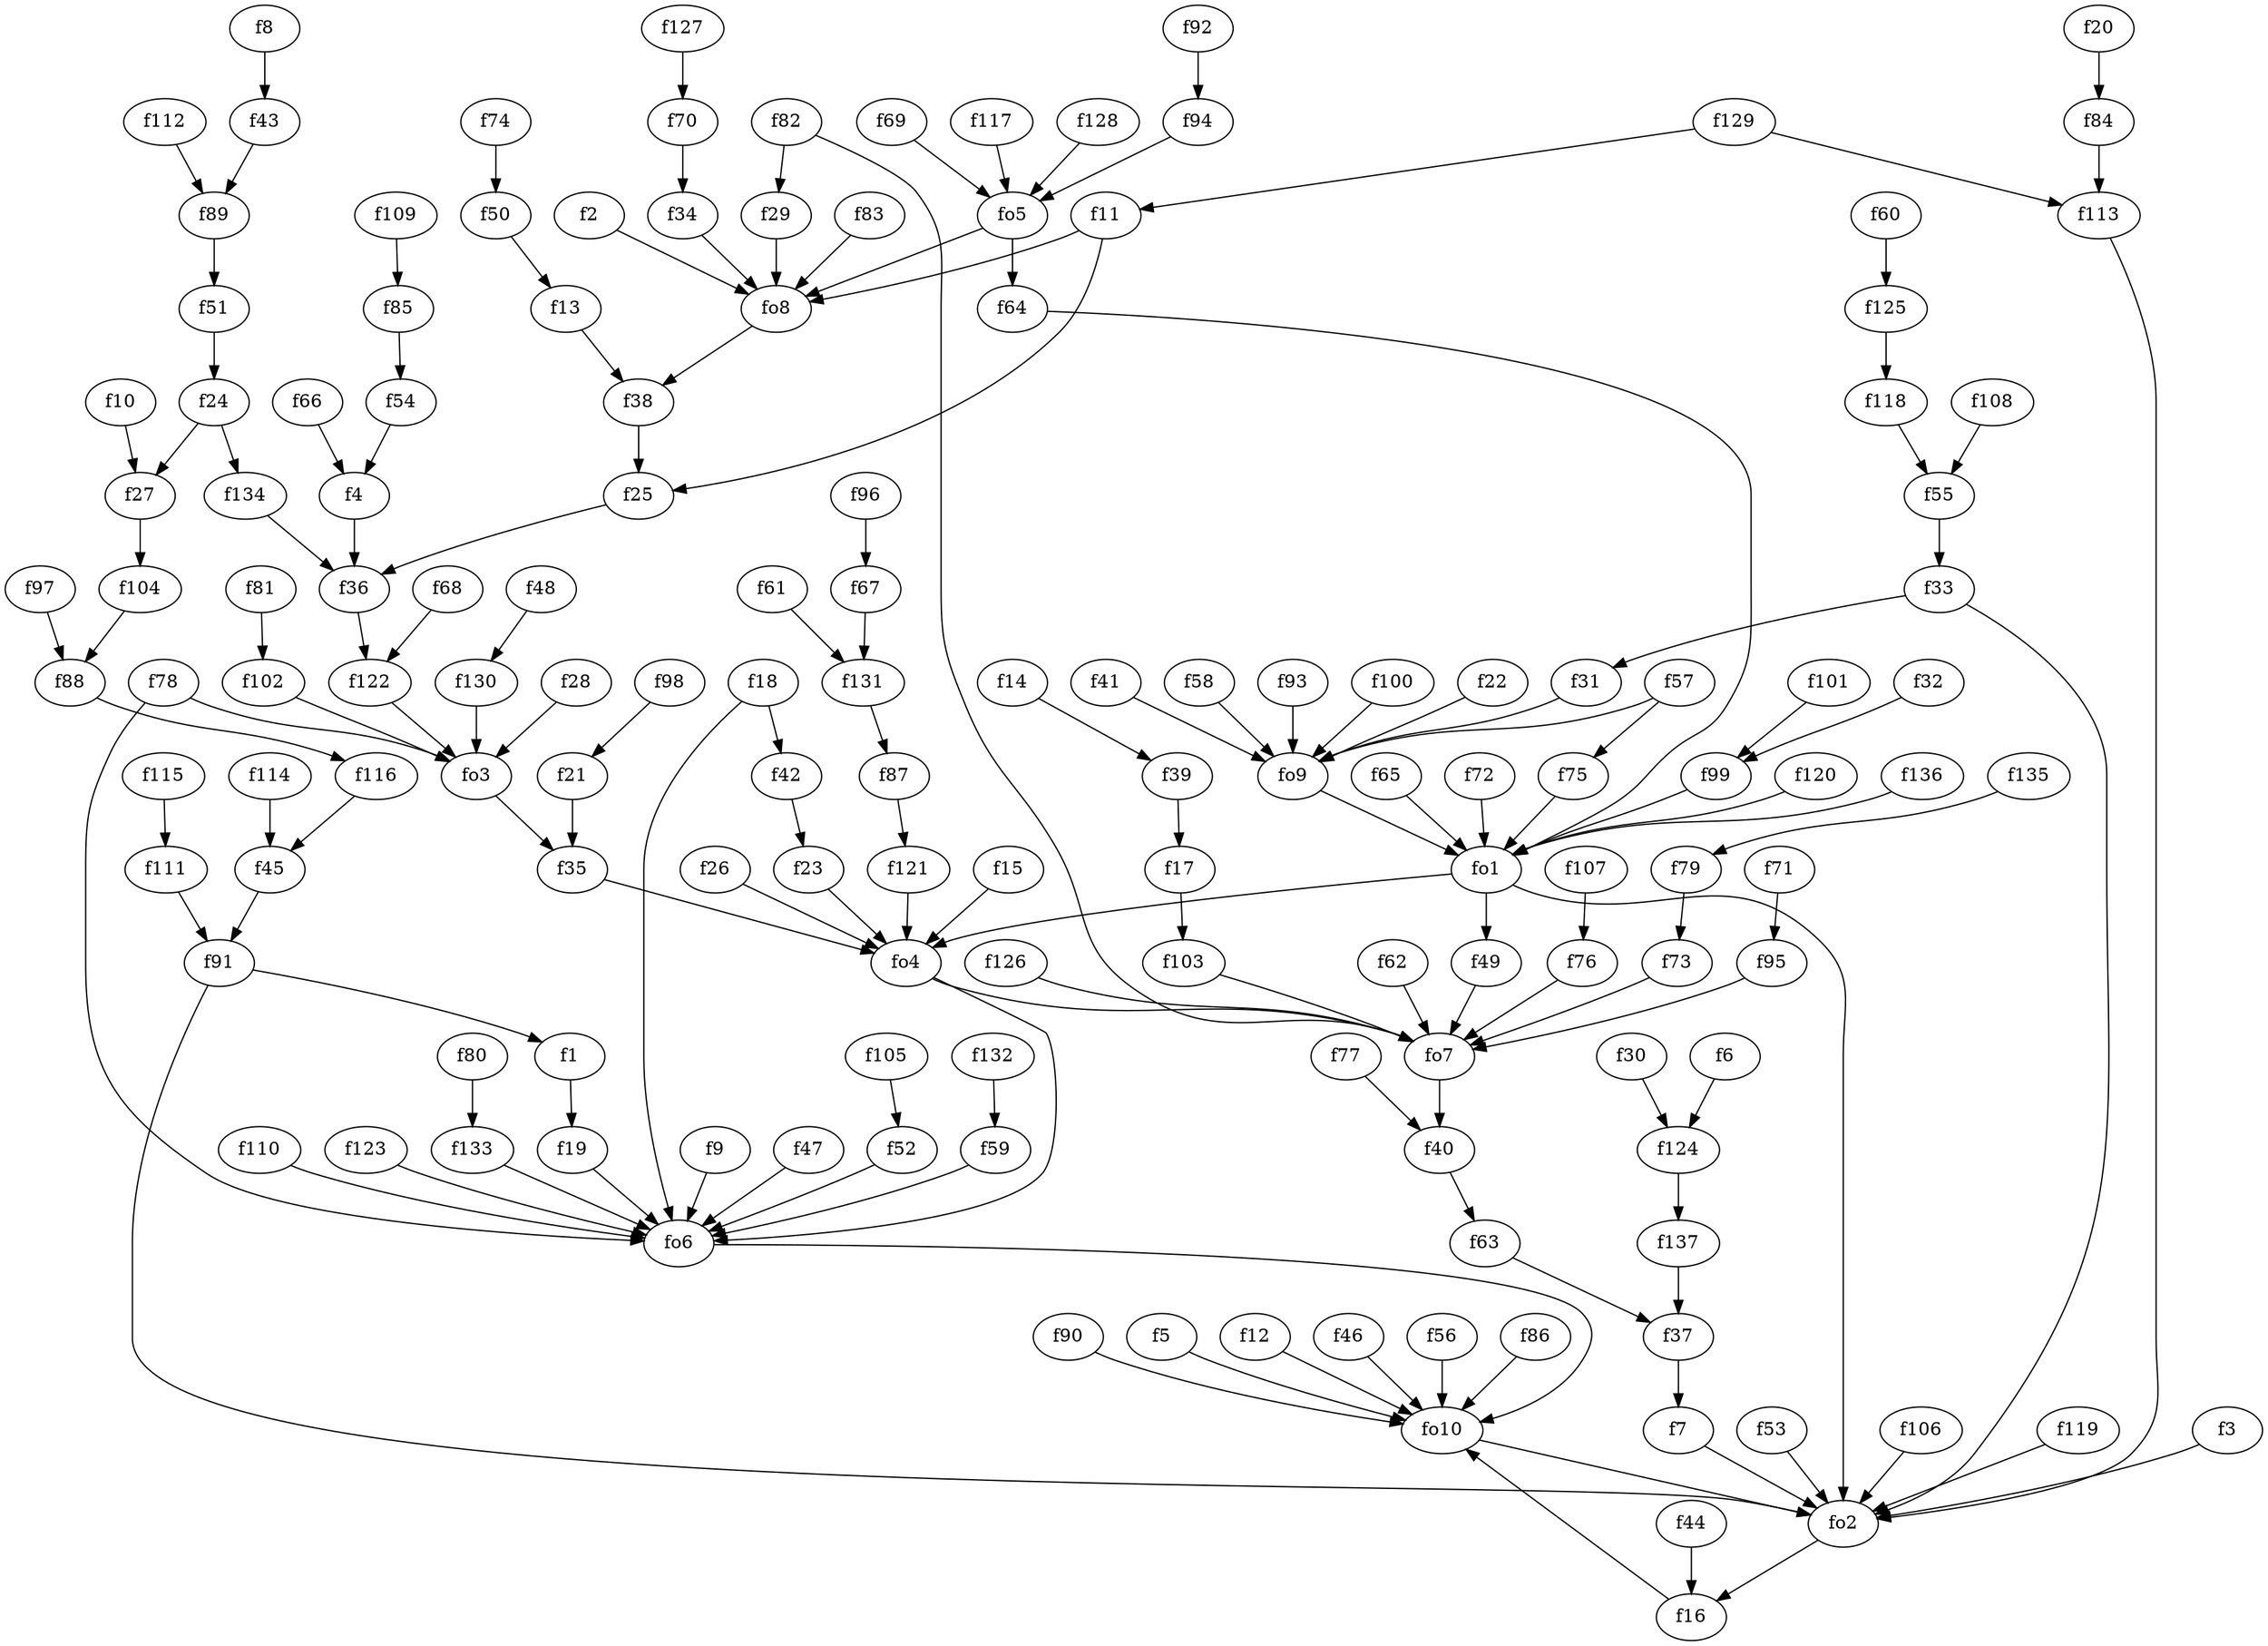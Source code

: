 strict digraph  {
f1;
f2;
f3;
f4;
f5;
f6;
f7;
f8;
f9;
f10;
f11;
f12;
f13;
f14;
f15;
f16;
f17;
f18;
f19;
f20;
f21;
f22;
f23;
f24;
f25;
f26;
f27;
f28;
f29;
f30;
f31;
f32;
f33;
f34;
f35;
f36;
f37;
f38;
f39;
f40;
f41;
f42;
f43;
f44;
f45;
f46;
f47;
f48;
f49;
f50;
f51;
f52;
f53;
f54;
f55;
f56;
f57;
f58;
f59;
f60;
f61;
f62;
f63;
f64;
f65;
f66;
f67;
f68;
f69;
f70;
f71;
f72;
f73;
f74;
f75;
f76;
f77;
f78;
f79;
f80;
f81;
f82;
f83;
f84;
f85;
f86;
f87;
f88;
f89;
f90;
f91;
f92;
f93;
f94;
f95;
f96;
f97;
f98;
f99;
f100;
f101;
f102;
f103;
f104;
f105;
f106;
f107;
f108;
f109;
f110;
f111;
f112;
f113;
f114;
f115;
f116;
f117;
f118;
f119;
f120;
f121;
f122;
f123;
f124;
f125;
f126;
f127;
f128;
f129;
f130;
f131;
f132;
f133;
f134;
f135;
f136;
f137;
fo1;
fo2;
fo3;
fo4;
fo5;
fo6;
fo7;
fo8;
fo9;
fo10;
f1 -> f19  [weight=2];
f2 -> fo8  [weight=2];
f3 -> fo2  [weight=2];
f4 -> f36  [weight=2];
f5 -> fo10  [weight=2];
f6 -> f124  [weight=2];
f7 -> fo2  [weight=2];
f8 -> f43  [weight=2];
f9 -> fo6  [weight=2];
f10 -> f27  [weight=2];
f11 -> f25  [weight=2];
f11 -> fo8  [weight=2];
f12 -> fo10  [weight=2];
f13 -> f38  [weight=2];
f14 -> f39  [weight=2];
f15 -> fo4  [weight=2];
f16 -> fo10  [weight=2];
f17 -> f103  [weight=2];
f18 -> f42  [weight=2];
f18 -> fo6  [weight=2];
f19 -> fo6  [weight=2];
f20 -> f84  [weight=2];
f21 -> f35  [weight=2];
f22 -> fo9  [weight=2];
f23 -> fo4  [weight=2];
f24 -> f134  [weight=2];
f24 -> f27  [weight=2];
f25 -> f36  [weight=2];
f26 -> fo4  [weight=2];
f27 -> f104  [weight=2];
f28 -> fo3  [weight=2];
f29 -> fo8  [weight=2];
f30 -> f124  [weight=2];
f31 -> fo9  [weight=2];
f32 -> f99  [weight=2];
f33 -> f31  [weight=2];
f33 -> fo2  [weight=2];
f34 -> fo8  [weight=2];
f35 -> fo4  [weight=2];
f36 -> f122  [weight=2];
f37 -> f7  [weight=2];
f38 -> f25  [weight=2];
f39 -> f17  [weight=2];
f40 -> f63  [weight=2];
f41 -> fo9  [weight=2];
f42 -> f23  [weight=2];
f43 -> f89  [weight=2];
f44 -> f16  [weight=2];
f45 -> f91  [weight=2];
f46 -> fo10  [weight=2];
f47 -> fo6  [weight=2];
f48 -> f130  [weight=2];
f49 -> fo7  [weight=2];
f50 -> f13  [weight=2];
f51 -> f24  [weight=2];
f52 -> fo6  [weight=2];
f53 -> fo2  [weight=2];
f54 -> f4  [weight=2];
f55 -> f33  [weight=2];
f56 -> fo10  [weight=2];
f57 -> f75  [weight=2];
f57 -> fo9  [weight=2];
f58 -> fo9  [weight=2];
f59 -> fo6  [weight=2];
f60 -> f125  [weight=2];
f61 -> f131  [weight=2];
f62 -> fo7  [weight=2];
f63 -> f37  [weight=2];
f64 -> fo1  [weight=2];
f65 -> fo1  [weight=2];
f66 -> f4  [weight=2];
f67 -> f131  [weight=2];
f68 -> f122  [weight=2];
f69 -> fo5  [weight=2];
f70 -> f34  [weight=2];
f71 -> f95  [weight=2];
f72 -> fo1  [weight=2];
f73 -> fo7  [weight=2];
f74 -> f50  [weight=2];
f75 -> fo1  [weight=2];
f76 -> fo7  [weight=2];
f77 -> f40  [weight=2];
f78 -> fo3  [weight=2];
f78 -> fo6  [weight=2];
f79 -> f73  [weight=2];
f80 -> f133  [weight=2];
f81 -> f102  [weight=2];
f82 -> fo7  [weight=2];
f82 -> f29  [weight=2];
f83 -> fo8  [weight=2];
f84 -> f113  [weight=2];
f85 -> f54  [weight=2];
f86 -> fo10  [weight=2];
f87 -> f121  [weight=2];
f88 -> f116  [weight=2];
f89 -> f51  [weight=2];
f90 -> fo10  [weight=2];
f91 -> fo2  [weight=2];
f91 -> f1  [weight=2];
f92 -> f94  [weight=2];
f93 -> fo9  [weight=2];
f94 -> fo5  [weight=2];
f95 -> fo7  [weight=2];
f96 -> f67  [weight=2];
f97 -> f88  [weight=2];
f98 -> f21  [weight=2];
f99 -> fo1  [weight=2];
f100 -> fo9  [weight=2];
f101 -> f99  [weight=2];
f102 -> fo3  [weight=2];
f103 -> fo7  [weight=2];
f104 -> f88  [weight=2];
f105 -> f52  [weight=2];
f106 -> fo2  [weight=2];
f107 -> f76  [weight=2];
f108 -> f55  [weight=2];
f109 -> f85  [weight=2];
f110 -> fo6  [weight=2];
f111 -> f91  [weight=2];
f112 -> f89  [weight=2];
f113 -> fo2  [weight=2];
f114 -> f45  [weight=2];
f115 -> f111  [weight=2];
f116 -> f45  [weight=2];
f117 -> fo5  [weight=2];
f118 -> f55  [weight=2];
f119 -> fo2  [weight=2];
f120 -> fo1  [weight=2];
f121 -> fo4  [weight=2];
f122 -> fo3  [weight=2];
f123 -> fo6  [weight=2];
f124 -> f137  [weight=2];
f125 -> f118  [weight=2];
f126 -> fo7  [weight=2];
f127 -> f70  [weight=2];
f128 -> fo5  [weight=2];
f129 -> f11  [weight=2];
f129 -> f113  [weight=2];
f130 -> fo3  [weight=2];
f131 -> f87  [weight=2];
f132 -> f59  [weight=2];
f133 -> fo6  [weight=2];
f134 -> f36  [weight=2];
f135 -> f79  [weight=2];
f136 -> fo1  [weight=2];
f137 -> f37  [weight=2];
fo1 -> f49  [weight=2];
fo1 -> fo4  [weight=2];
fo1 -> fo2  [weight=2];
fo2 -> f16  [weight=2];
fo3 -> f35  [weight=2];
fo4 -> fo7  [weight=2];
fo4 -> fo6  [weight=2];
fo5 -> f64  [weight=2];
fo5 -> fo8  [weight=2];
fo6 -> fo10  [weight=2];
fo7 -> f40  [weight=2];
fo8 -> f38  [weight=2];
fo9 -> fo1  [weight=2];
fo10 -> fo2  [weight=2];
}
